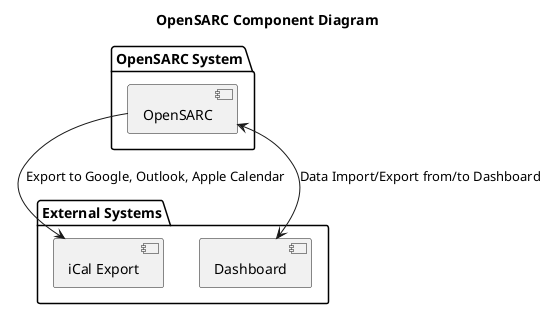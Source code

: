 @startuml
title OpenSARC Component Diagram

package "OpenSARC System" {
  [OpenSARC]

}

package "External Systems" {
  [Dashboard]
  [iCal Export] as iCalExport
}


[OpenSARC] <--> [Dashboard] : Data Import/Export from/to Dashboard
[OpenSARC] -right-> iCalExport : Export to Google, Outlook, Apple Calendar

@enduml
